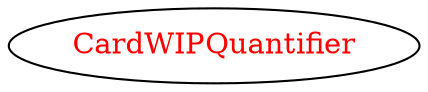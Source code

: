 digraph dependencyGraph {
 concentrate=true;
 ranksep="2.0";
 rankdir="LR"; 
 splines="ortho";
"CardWIPQuantifier" [fontcolor="red"];
}